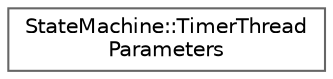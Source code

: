 digraph "Graphical Class Hierarchy"
{
 // LATEX_PDF_SIZE
  bgcolor="transparent";
  edge [fontname=Helvetica,fontsize=10,labelfontname=Helvetica,labelfontsize=10];
  node [fontname=Helvetica,fontsize=10,shape=box,height=0.2,width=0.4];
  rankdir="LR";
  Node0 [id="Node000000",label="StateMachine::TimerThread\lParameters",height=0.2,width=0.4,color="grey40", fillcolor="white", style="filled",URL="$class_state_machine_1_1_timer_thread_parameters.html",tooltip=" "];
}
